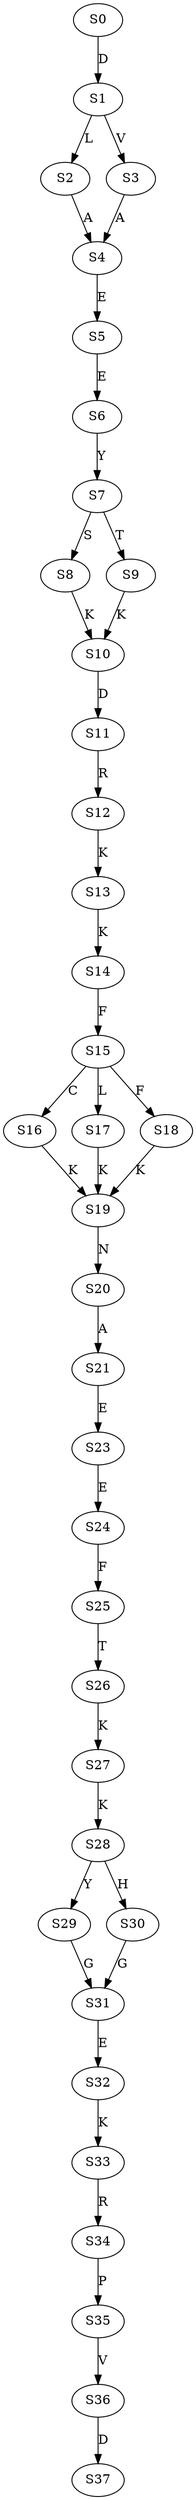 strict digraph  {
	S0 -> S1 [ label = D ];
	S1 -> S2 [ label = L ];
	S1 -> S3 [ label = V ];
	S2 -> S4 [ label = A ];
	S3 -> S4 [ label = A ];
	S4 -> S5 [ label = E ];
	S5 -> S6 [ label = E ];
	S6 -> S7 [ label = Y ];
	S7 -> S8 [ label = S ];
	S7 -> S9 [ label = T ];
	S8 -> S10 [ label = K ];
	S9 -> S10 [ label = K ];
	S10 -> S11 [ label = D ];
	S11 -> S12 [ label = R ];
	S12 -> S13 [ label = K ];
	S13 -> S14 [ label = K ];
	S14 -> S15 [ label = F ];
	S15 -> S16 [ label = C ];
	S15 -> S17 [ label = L ];
	S15 -> S18 [ label = F ];
	S16 -> S19 [ label = K ];
	S17 -> S19 [ label = K ];
	S18 -> S19 [ label = K ];
	S19 -> S20 [ label = N ];
	S20 -> S21 [ label = A ];
	S21 -> S23 [ label = E ];
	S23 -> S24 [ label = E ];
	S24 -> S25 [ label = F ];
	S25 -> S26 [ label = T ];
	S26 -> S27 [ label = K ];
	S27 -> S28 [ label = K ];
	S28 -> S29 [ label = Y ];
	S28 -> S30 [ label = H ];
	S29 -> S31 [ label = G ];
	S30 -> S31 [ label = G ];
	S31 -> S32 [ label = E ];
	S32 -> S33 [ label = K ];
	S33 -> S34 [ label = R ];
	S34 -> S35 [ label = P ];
	S35 -> S36 [ label = V ];
	S36 -> S37 [ label = D ];
}

